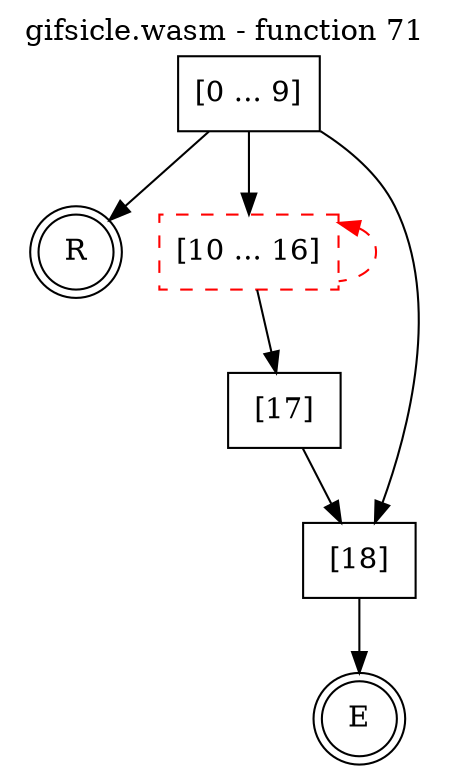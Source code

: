 digraph finite_state_machine {
    label = "gifsicle.wasm - function 71"
    labelloc =  t
    labelfontsize = 16
    labelfontcolor = black
    labelfontname = "Helvetica"
    node [shape = doublecircle]; E R ;
    node [shape = box];
    node [shape=box, color=black, style=solid] 0[label="[0 ... 9]"]
    node [shape=box, color=red, style=dashed] 10[label="[10 ... 16]"]
    node [shape=box, color=black, style=solid] 17[label="[17]"]
    node [shape=box, color=black, style=solid] 18[label="[18]"]
    node [shape=box, color=black, style=solid] R[label="R"]
    0 -> 10;
    0 -> 18;
    0 -> R;
    10 -> 17;
    10 -> 10[style="dashed" color="red" dir=back];
    17 -> 18;
    18 -> E;
}
